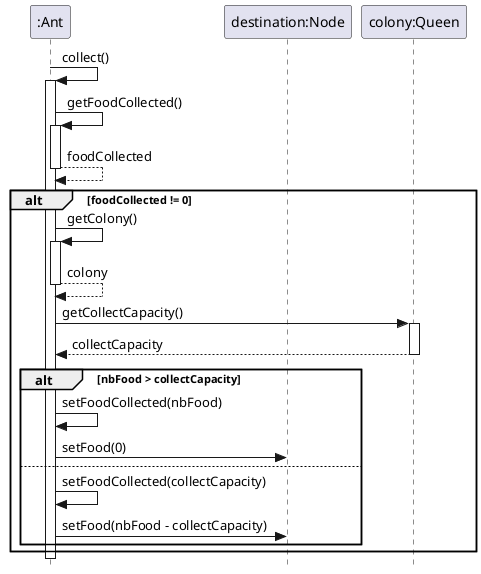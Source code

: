 @startuml
'https://plantuml.com/sequence-diagram
skinparam style strictuml
'autonumber
hide footbox

'title Méthode jouer()
participant ":Ant" as ant
participant "destination:Node" as destination
participant "colony:Queen" as colony

'Pour le bitset.. prof a dit pas besoin
'participant ":Graphe" as graphe
'participant "bitPlay:BitSet[][]" as bitPlay
'participant "bitPlay[i][j]:BitSet" as bitSet

ant -> ant ++ : collect()
ant -> ant ++ : getFoodCollected()
return foodCollected

alt foodCollected != 0
    ant -> ant ++ : getColony()
    return colony
    ant -> colony ++ : getCollectCapacity()
    return collectCapacity

    alt nbFood > collectCapacity
        ant -> ant : setFoodCollected(nbFood)
        ant -> destination : setFood(0)
    else
        ant -> ant : setFoodCollected(collectCapacity)
        ant -> destination : setFood(nbFood - collectCapacity)
    end
end
deactivate ant





@enduml
